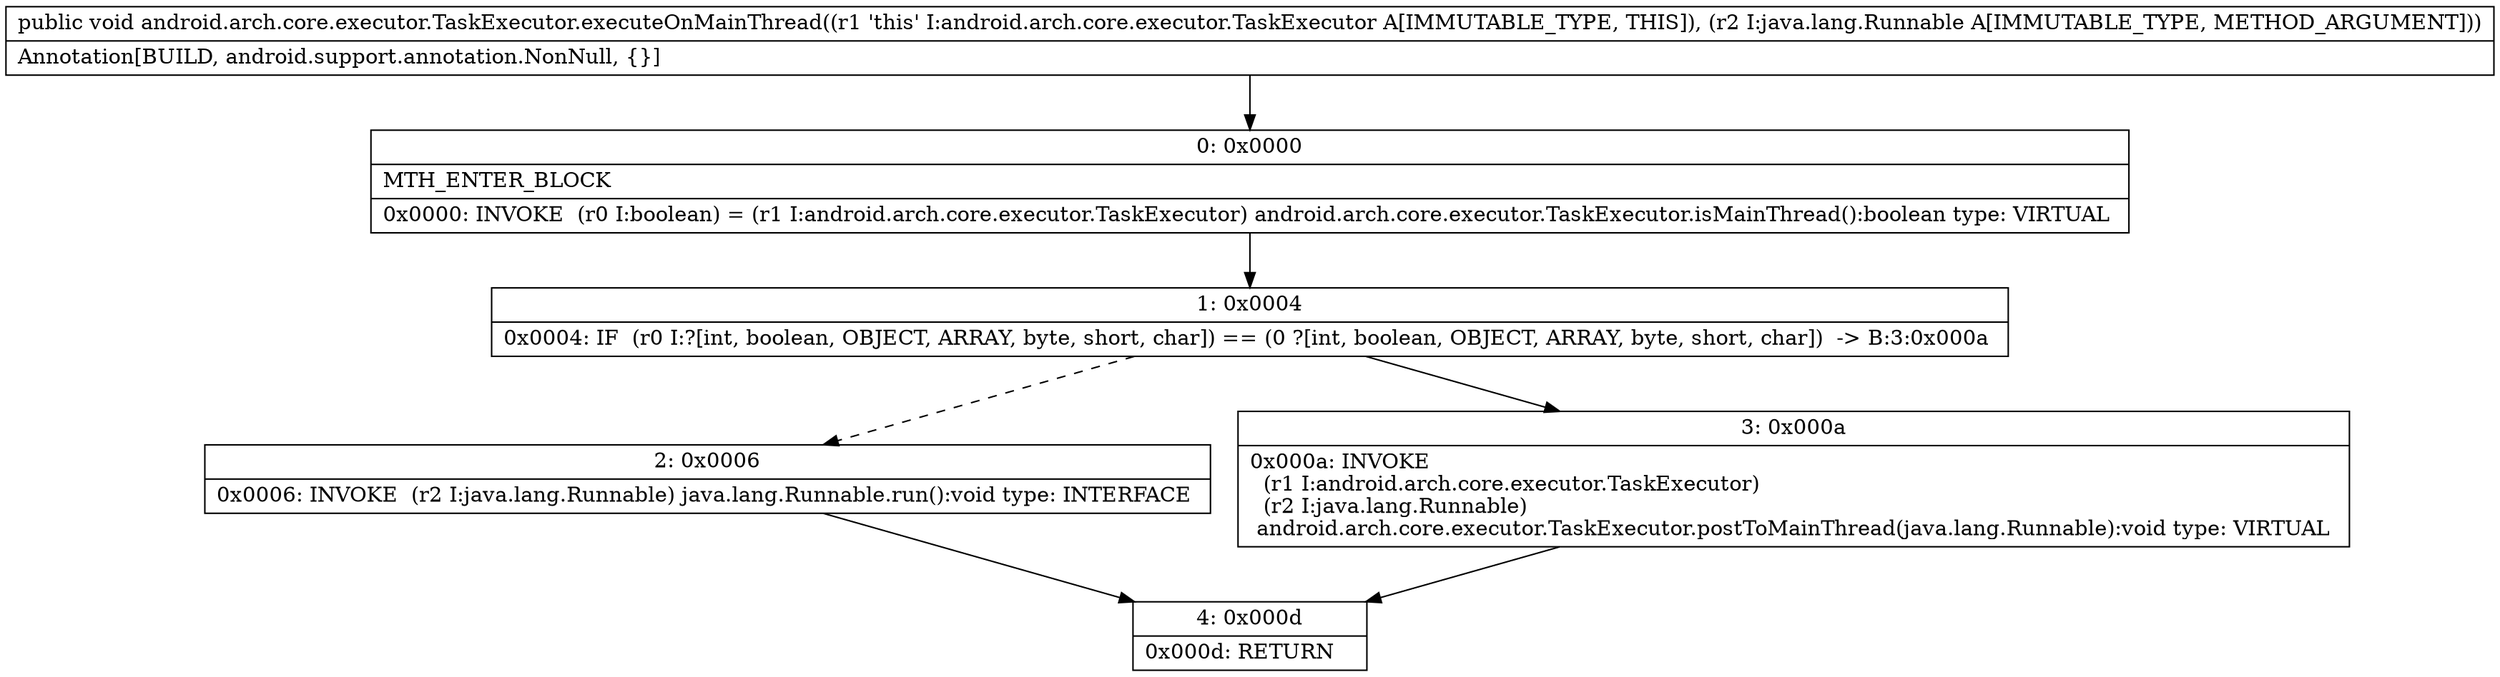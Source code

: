 digraph "CFG forandroid.arch.core.executor.TaskExecutor.executeOnMainThread(Ljava\/lang\/Runnable;)V" {
Node_0 [shape=record,label="{0\:\ 0x0000|MTH_ENTER_BLOCK\l|0x0000: INVOKE  (r0 I:boolean) = (r1 I:android.arch.core.executor.TaskExecutor) android.arch.core.executor.TaskExecutor.isMainThread():boolean type: VIRTUAL \l}"];
Node_1 [shape=record,label="{1\:\ 0x0004|0x0004: IF  (r0 I:?[int, boolean, OBJECT, ARRAY, byte, short, char]) == (0 ?[int, boolean, OBJECT, ARRAY, byte, short, char])  \-\> B:3:0x000a \l}"];
Node_2 [shape=record,label="{2\:\ 0x0006|0x0006: INVOKE  (r2 I:java.lang.Runnable) java.lang.Runnable.run():void type: INTERFACE \l}"];
Node_3 [shape=record,label="{3\:\ 0x000a|0x000a: INVOKE  \l  (r1 I:android.arch.core.executor.TaskExecutor)\l  (r2 I:java.lang.Runnable)\l android.arch.core.executor.TaskExecutor.postToMainThread(java.lang.Runnable):void type: VIRTUAL \l}"];
Node_4 [shape=record,label="{4\:\ 0x000d|0x000d: RETURN   \l}"];
MethodNode[shape=record,label="{public void android.arch.core.executor.TaskExecutor.executeOnMainThread((r1 'this' I:android.arch.core.executor.TaskExecutor A[IMMUTABLE_TYPE, THIS]), (r2 I:java.lang.Runnable A[IMMUTABLE_TYPE, METHOD_ARGUMENT]))  | Annotation[BUILD, android.support.annotation.NonNull, \{\}]\l}"];
MethodNode -> Node_0;
Node_0 -> Node_1;
Node_1 -> Node_2[style=dashed];
Node_1 -> Node_3;
Node_2 -> Node_4;
Node_3 -> Node_4;
}

